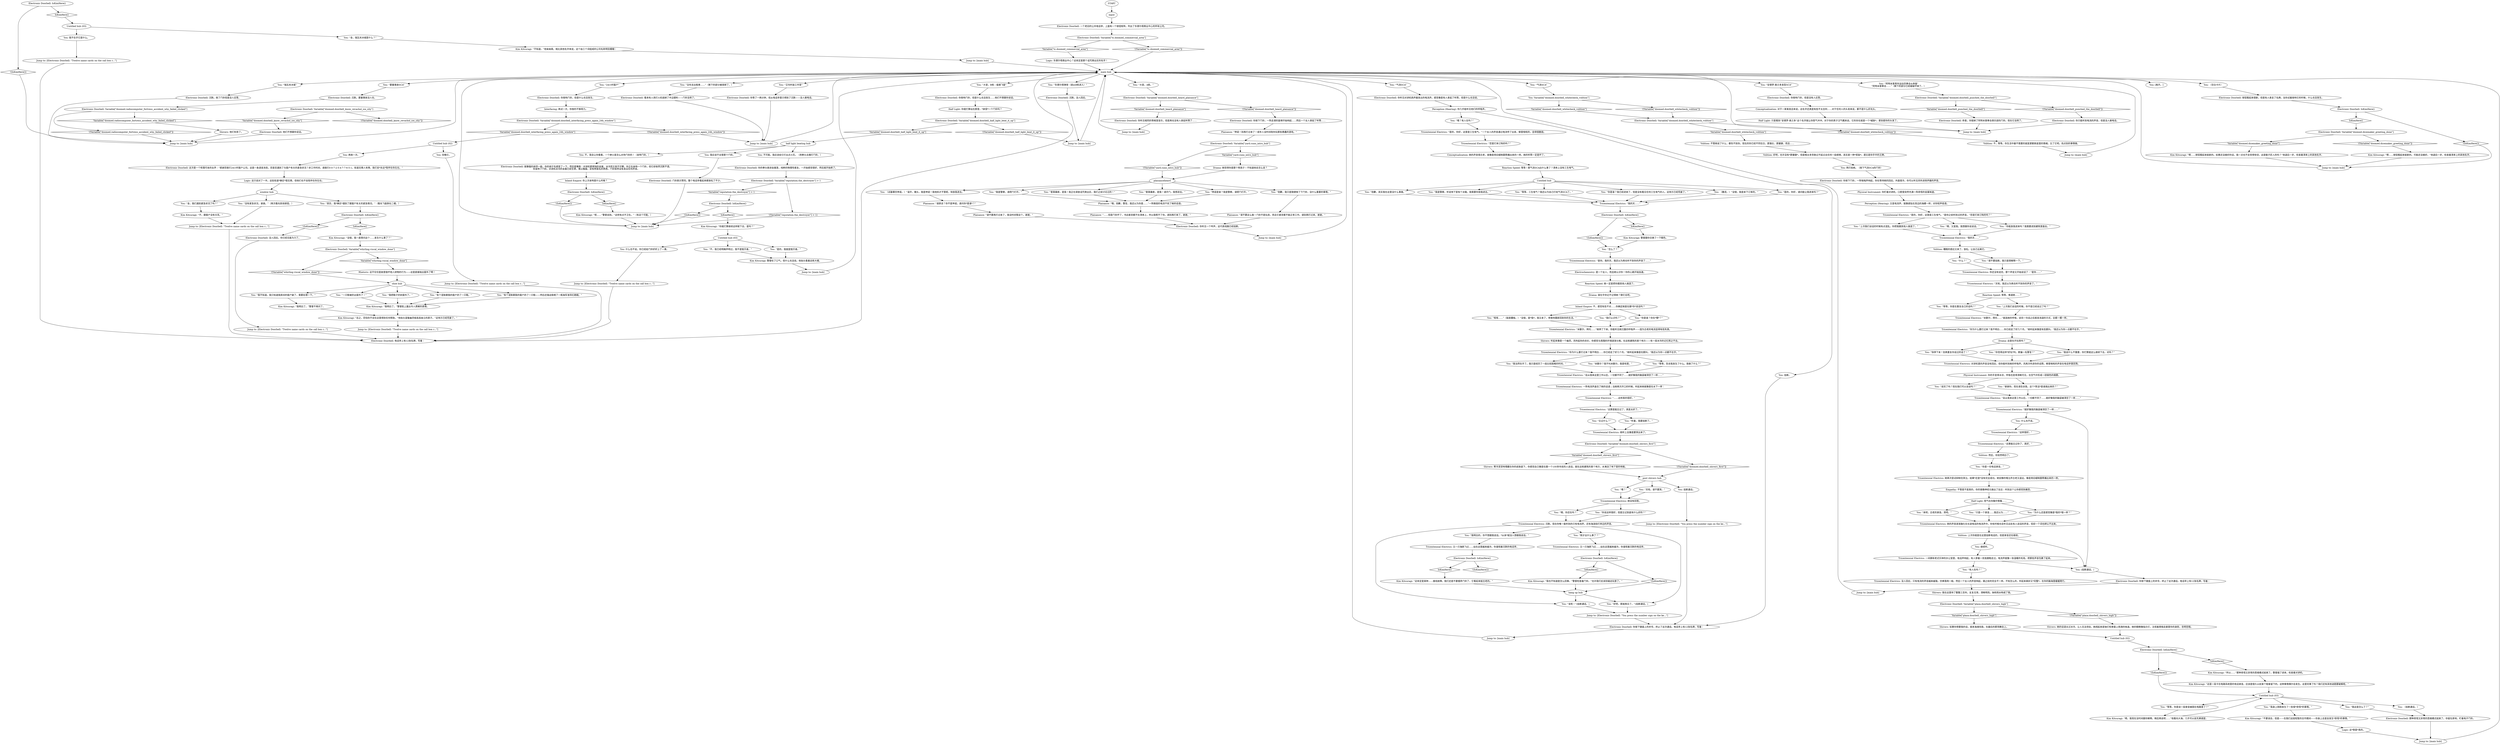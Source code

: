 # DOOMED / ELECTRONIC DOORBELL
# This is a doorbell intercom that lets you call up all the failed businesses in the Doomed Commercial Area.
# ==================================================
digraph G {
	  0 [label="START"];
	  1 [label="input"];
	  2 [label="Kim Kitsuragi: “嗯。我现在没时间跟你解释。稍后再说吧……”他看向大海，几乎可以说充满渴望。"];
	  3 [label="You: “大堂，A栋。”"];
	  4 [label="You: “瑞瓦肖冰城”"];
	  5 [label="Electronic Doorbell: 就像猫的胡须一般，你的胡子先感受了一下，然后是嘴唇：对讲机那锈蚀的金属，冰冷而又高不可攀。你正在亲吻一个门铃，但它却依然沉默不语。\n你亲吻了门铃。对讲机冰冷的金属已经生锈，难以触碰，却有种莫名的熟悉。门铃依然没有发出任何声音。"];
	  6 [label="Plaisance: “……但是门铃坏了，书店甚至都不在清单上，所以我帮不了你。请别再打来了。谢谢。”"];
	  7 [label="Interfacing: 再试一次，你按的不够用力。"];
	  8 [label="You: “不，我已经明确声明过，我不是毁灭者。”"];
	  9 [label="You: “有个混账朝我的窗户扔了一只鞋。”"];
	  10 [label="Kim Kitsuragi: “我也不知道是怎么回事。”警督检查着门铃。“也许我们应该别碰这玩意了。”"];
	  11 [label="Tricentennial Electrics: 对讲机里的声音没有回应，但你能听到她的呼吸声。风再次吹进你的话筒，噼里啪啦的声音在电话亭里回荡。"];
	  12 [label="Tricentennial Electrics: 她再次尝试抑制住哭泣。结果*还是*没有完全成功。她安静的啜泣声古老又遥远，像是用旧蜡制圆筒播出来的一样。"];
	  13 [label="Tricentennial Electrics: “总算能忘记你了，真好。”"];
	  14 [label="You: “我这是怎么了？”"];
	  15 [label="Electronic Doorbell: 你按下门铃，一阵走调的旋律开始响起……然后一个女人拿起了听筒……"];
	  16 [label="Electronic Doorbell: 你按响门铃，但是什么也没发生……他们不想跟你说话。"];
	  17 [label="window hub"];
	  18 [label="You: “金，我们遇到紧急状况了吗？”"];
	  19 [label="Untitled hub (03)"];
	  20 [label="Jump to: [Electronic Doorbell: \"Twelve name cards on the call box r...\"]"];
	  21 [label="Jump to: [Electronic Doorbell: \"Twelve name cards on the call box r...\"]"];
	  22 [label="Electronic Doorbell: Variable[\"doomed.doorbell_heard_plaisance\"]"];
	  23 [label="Variable[\"doomed.doorbell_heard_plaisance\"]", shape=diamond];
	  24 [label="!(Variable[\"doomed.doorbell_heard_plaisance\"])", shape=diamond];
	  25 [label="Electronic Doorbell: 你听见相同的等候室音乐，但是再也没有人拿起听筒了……"];
	  26 [label="Tricentennial Electrics: “您是打来订购的吗？”"];
	  27 [label="You: “忘记什么？”"];
	  28 [label="Tricentennial Electrics: 她没有回答。"];
	  29 [label="Electronic Doorbell: 你按下键盘上的井号，终止了这次通话。电话亭上有12张名牌，写着："];
	  30 [label="You: “我明白的，你不想跟我说话。*从来*就没人想跟我说话。”"];
	  31 [label="hang up hub"];
	  32 [label="You: “上次我们谈话的时候有点混乱。你把我跟其他人搞混了。”"];
	  33 [label="You: “请不要挂断。我只是想解释一下。”"];
	  34 [label="Drama: 这是在开玩笑吗？"];
	  35 [label="Electronic Doorbell: 看来有人用打火机熔掉了半边塑料——门铃没用了。"];
	  36 [label="Jump to: [main hub]"];
	  37 [label="Electronic Doorbell: IsKimHere()"];
	  38 [label="IsKimHere()", shape=diamond];
	  39 [label="!(IsKimHere())", shape=diamond];
	  40 [label="You: 什么也不说。你已经给门铃好好上了一课。"];
	  41 [label="Electronic Doorbell: 没人回应。你已经无能为力了。"];
	  42 [label="Kim Kitsuragi: “我明白了。”警督脸上露出令人费解的表情。"];
	  43 [label="Jump to: [main hub]"];
	  44 [label="Tricentennial Electrics: “是的，你好，这里是三生电气。”一个女人的声音通过电流传了出来，噼里啪啦的，显得很脆弱。"];
	  45 [label="Electronic Doorbell: 你按下门铃，一阵嗡嗡声响起，你在等待她的回应。外面很冷，你可以听见风吹进扬声器的声音。"];
	  46 [label="Plaisance: “请原谅？你不是坤诺。请问你*是谁*？”"];
	  47 [label="Jump to: [Electronic Doorbell: \"Twelve name cards on the call box r...\"]"];
	  48 [label="Jump to: [main hub]"];
	  49 [label="You: “普莱桑斯，是我！请开门，我想进去。”"];
	  50 [label="Electronic Doorbell: Variable[\"doomed.radiocomputer_fortress_accident_why_failed_clicked\"]"];
	  51 [label="Variable[\"doomed.radiocomputer_fortress_accident_why_failed_clicked\"]", shape=diamond];
	  52 [label="!(Variable[\"doomed.radiocomputer_fortress_accident_why_failed_clicked\"])", shape=diamond];
	  53 [label="You: 挂断通话。"];
	  54 [label="post shivers hub"];
	  55 [label="You: 再打给她。（按下气流SCA的门铃）"];
	  56 [label="You: “喂，又是我。我想跟你说说话。”"];
	  57 [label="Physical Instrument: 你的手变得冰凉，呼吸也变得清晰可见，在空气中形成一团银色的烟雾。"];
	  58 [label="You: “来吧，古老的录音。哭吧。”"];
	  59 [label="Tricentennial Electrics: “就好像我的脑袋被清空了一样……”"];
	  60 [label="Volition: 糟糕的感应又来了。放松。让自己远离它。"];
	  61 [label="You: “东德尔塔弹球（请从B栋进入）”"];
	  63 [label="Inland Empire: 你上次亲吻是什么时候？"];
	  64 [label="Rhetoric: 这不仅仅是故意毁坏他人财物的行为——这是直接抛出窗外了啊！"];
	  65 [label="Perception (Hearing): 又是电流声，就像紧贴在耳边的海螺一样，对你轻声低语。"];
	  66 [label="Tricentennial Electrics: “我的天……”"];
	  67 [label="You: “我说什么不重要，你打算就这么继续下去，对吗？”"];
	  68 [label="Tricentennial Electrics: 一间拥有老式乐钟的办公室里，电话声响起，有人穿着一双高跟鞋走过。电流声就像一张温暖的毛毯，把那些声音包裹了起来。"];
	  69 [label="Logic: 东德尔塔商业中心？这肯定是那个诅咒商业区的名字！"];
	  70 [label="Untitled hub (03)"];
	  71 [label="Kim Kitsuragi: “我明白了。”警督不再问了。"];
	  72 [label="You: “艾玛时装工作室”"];
	  73 [label="You: “阿特米普青年运动员拳击&体操”\n“阿特米普拳击……”（剩下的部分已经被破坏掉了。）"];
	  74 [label="Electronic Doorbell: 你等了一两分钟，但从电话亭里只得到了沉默——没人接电话。"];
	  75 [label="Plaisance: “坤诺！别再打过来了！成年人没时间陪你玩那些愚蠢的游戏。”"];
	  76 [label="Jump to: [main hub]"];
	  77 [label="You: 再按一次。"];
	  78 [label="Electronic Doorbell: Variable[\"doomed.doorbell_whitecheck_volition\"]"];
	  79 [label="Variable[\"doomed.doorbell_whitecheck_volition\"]", shape=diamond];
	  80 [label="!(Variable[\"doomed.doorbell_whitecheck_volition\"])", shape=diamond];
	  81 [label="Inland Empire: 不，感觉有些不对……你确定她是在跟*你*说话吗？"];
	  82 [label="Tricentennial Electrics: “你为什么要打过来？我不明白……你已经走了好几个月。”她听起来像是在颤抖。“我还以为你一点都不在乎。”"];
	  83 [label="You: “上次我们谈话的时候，你不是已经说过了吗？”"];
	  84 [label="Electronic Doorbell: Variable[\"plaza.doorbell_shivers_high\"]"];
	  85 [label="Variable[\"plaza.doorbell_shivers_high\"]", shape=diamond];
	  86 [label="!(Variable[\"plaza.doorbell_shivers_high\"])", shape=diamond];
	  87 [label="Electronic Doorbell: Variable[\"whirling.viscal_window_done\"]"];
	  88 [label="Variable[\"whirling.viscal_window_done\"]", shape=diamond];
	  89 [label="!(Variable[\"whirling.viscal_window_done\"])", shape=diamond];
	  90 [label="You: “我不知道。我只知道我房间的窗户破了，需要处理一下。”"];
	  91 [label="You: “气流SCA”"];
	  92 [label="You: “其实，我*确实*遇到了跟窗户有关的紧急情况。”（看向飞旋旅社二楼。）"];
	  93 [label="You: “有个混账朝我的窗户扔了一只鞋——然后还强迫我喝了一瓶海军准将红朗姆。”"];
	  94 [label="Jump to: [Electronic Doorbell: \"Twelve name cards on the call box r...\"]"];
	  95 [label="You: “喂？有人在吗？”"];
	  96 [label="You: “喂？”"];
	  97 [label="You: “天啦，请不要哭。”"];
	  98 [label="Kim Kitsuragi: 警督跟你交换了一下眼色。"];
	  99 [label="Tricentennial Electrics: 一阵电流声盖住了她的话语；当她再次开口的时候，听起来她就像是在水下一样："];
	  100 [label="You: “刚才出什么事了？”"];
	  101 [label="Tricentennial Electrics: 又一只海鸥飞过……站在这里越来越冷，你凝视着沉默的电话亭。"];
	  102 [label="Electronic Doorbell: 你只能听到电流的声音，但是没人接电话。"];
	  103 [label="Plaisance: “请不要再打过来了，我没时间管这个。谢谢。”"];
	  104 [label="You: “你是一份电话录音。”"];
	  105 [label="Kim Kitsuragi: “这肯定是某种……接线故障。我们还是不要摆弄门铃了，它看起来挺古老的。”"];
	  106 [label="Shivers: 如果你想要我的话，就来海滩找我，在最后的那场舞会上。"];
	  107 [label="Electronic Doorbell: Variable[\"yard.cuno_intro_hub\"]"];
	  108 [label="Variable[\"yard.cuno_intro_hub\"]", shape=diamond];
	  109 [label="!(Variable[\"yard.cuno_intro_hub\"])", shape=diamond];
	  110 [label="You: （试着模仿坤诺。）“滚开，猪头，我是坤诺！我他妈才不管呢，快放我进去。”"];
	  111 [label="You: 忽略它。"];
	  112 [label="You: “是的，你好，请问能让我进来吗？”"];
	  113 [label="You: “抱歉，其实我在这里没什么事做。”"];
	  114 [label="You: “我们认识吗？”"];
	  115 [label="Shivers: 寒冷深深地埋藏在你的皮肤底下，你感觉自己像是在跟一个100多年前的人说话。就在这栋建筑的某个地方，水淹没了地下室的地板。"];
	  116 [label="Tricentennial Electrics: 沉默。现在你唯一能听到的只有电流声，还有海浪拍打岸边的声音。"];
	  117 [label="Jump to: [main hub]"];
	  118 [label="Jump to: [main hub]"];
	  119 [label="You: 什么也不说。"];
	  120 [label="Jump to: [main hub]"];
	  121 [label="Jump to: [main hub]"];
	  122 [label="Kim Kitsuragi: “不，跟窗户没有关系。”"];
	  123 [label="You: 我不在乎它是什么。"];
	  124 [label="shoe hub"];
	  125 [label="Electronic Doorbell: IsKimHere()"];
	  126 [label="IsKimHere()", shape=diamond];
	  127 [label="!(IsKimHere())", shape=diamond];
	  128 [label="Electrochemistry: 是一个女人，而且她认识你！你的心跳开始加速。"];
	  129 [label="You: “等等，告诉我发生了什么。我做了什么？”"];
	  130 [label="Tricentennial Electrics: “自从我来这里工作以后，一切都不同了……就好像我的脑袋被清空了一样……”"];
	  131 [label="You: “法布龙出租車……”（剩下的部分被烧掉了。）"];
	  132 [label="Jump to: [main hub]"];
	  133 [label="Electronic Doorbell: 沉默。按了门铃但是没人应答。"];
	  134 [label="You: “坤诺是谁？我是警察，请把门打开。”"];
	  135 [label="Electronic Doorbell: Variable[\"doomed.doorbell_interfacing_press_again_24h_window\"]"];
	  136 [label="Variable[\"doomed.doorbell_interfacing_press_again_24h_window\"]", shape=diamond];
	  137 [label="!(Variable[\"doomed.doorbell_interfacing_press_again_24h_window\"])", shape=diamond];
	  138 [label="Perception (Hearing): 你几乎能听见他们的呼吸声。"];
	  139 [label="Reaction Speed: 她一定是把你跟其他人搞混了。"];
	  140 [label="You: “我当然在乎了。我只是经历了一段比较困难的时间。”"];
	  141 [label="Tricentennial Electrics: “天啦，我还以为再也听不到你的声音了。”"];
	  142 [label="Untitled hub (02)"];
	  143 [label="You: “我身上刚刚发生了一些很*奇怪*的事情。”"];
	  144 [label="You: “大堂，B栋：褴褛飞旋”"];
	  145 [label="You: （空白卡片）"];
	  146 [label="Electronic Doorbell: 门铃表示赞同。整个电话亭看起来都放松了不少。"];
	  147 [label="You: “我是警察，请把门打开。”"];
	  148 [label="Kim Kitsuragi: “不知道，”他耸耸肩。相比其他名字来说，这个由三个词组成的公司名称特别模糊："];
	  149 [label="Untitled hub (02)"];
	  150 [label="Conceptualization: 她的声音很古老，就像是用旧蜡制圆筒播出来的一样。她的听筒一定是坏了。"];
	  151 [label="Electronic Doorbell: Variable[\"reputation.the_destroyer\"] > 1"];
	  152 [label="Variable[\"reputation.the_destroyer\"] > 1", shape=diamond];
	  153 [label="!(Variable[\"reputation.the_destroyer\"] > 1)", shape=diamond];
	  154 [label="Untitled hub (03)"];
	  155 [label="You: “你是谁？你在*哪*？”"];
	  156 [label="You: “咳咳……”（挺直腰板。）“没错，是*我*。我又来了，卑微地重新回到你的生活。”"];
	  157 [label="You: “米歇尔？我不叫米歇尔。我是哈里。”"];
	  158 [label="Electronic Doorbell: IsKimHere()"];
	  159 [label="IsKimHere()", shape=diamond];
	  160 [label="!(IsKimHere())", shape=diamond];
	  161 [label="Tricentennial Electrics: 你还没有说完，那个声音又开始说话了：“是你……”"];
	  162 [label="Tricentennial Electrics: “你为什么要打过来？我不明白……你已经走了好几个月。”她听起来像是有些颤抖。“我还以为你一点都不在乎。”"];
	  163 [label="You: “快停下来！别再重复你说过的话了！”"];
	  164 [label="You: “说完了吗？现在我们可以谈谈吗？”"];
	  165 [label="Tricentennial Electrics: “总算是能忘记了，真是太好了。”"];
	  166 [label="Kim Kitsuragi: “所以……”那种奇怪又异常的思维模式结束了。警督插了进来，检查着对讲机。"];
	  167 [label="Electronic Doorbell: 沉默。没人回应。"];
	  168 [label="plaisanceheard"];
	  169 [label="Plaisance: “请不要这么做！门铃不是玩具，而且它甚至都不能正常工作。请别再打过来，谢谢。”"];
	  170 [label="Jump to: [main hub]"];
	  171 [label="You: “没有紧急状况，谢谢。”（再次看向其他按钮。）"];
	  172 [label="Tricentennial Electrics: “是你。我的天，我还以为再也听不到你的声音了……”"];
	  173 [label="Drama: 谁在乎你记不记得她？随它去吧。"];
	  174 [label="Volition: 好吧，也许没有*更健康*，但是喝太多导致记不起过去任何一段感情，其实是一种*奖励*。遗忘是你手中的王牌。"];
	  175 [label="Half Light: 怒气在你胸中聚集……"];
	  176 [label="You: 继续听。"];
	  177 [label="You: “有人在吗？”"];
	  178 [label="Electronic Doorbell: Variable[\"tc.doomed_commercial_area\"]"];
	  179 [label="Variable[\"tc.doomed_commercial_area\"]", shape=diamond];
	  180 [label="!(Variable[\"tc.doomed_commercial_area\"])", shape=diamond];
	  181 [label="Electronic Doorbell: IsKimHere()"];
	  182 [label="IsKimHere()", shape=diamond];
	  183 [label="!(IsKimHere())", shape=diamond];
	  184 [label="Shivers: 我在这里待了整整三百年。反复无常，清晰明亮。钠和雨水构成了我。"];
	  185 [label="Shivers: 她的话语太过冰冷，让人无法领会。她闻起来是钠灯和車窗上雨滴的味道。她的眼睛像指示灯，注视着黑暗走廊里你的身影，忽明忽暗。"];
	  186 [label="Kim Kitsuragi: “不要误会，但是——在我们这段短暂的合作期间——你身上总是会发生*奇怪*的事情。”"];
	  187 [label="Logic: 这*倒是*真的。"];
	  188 [label="You: “只是一个录音……我还以为……”"];
	  189 [label="Jump to: [main hub]"];
	  190 [label="Electronic Doorbell: 恭喜，你毁掉了阿特米普拳击俱乐部的门铃。现在它没用了。"];
	  191 [label="Electronic Doorbell: 你听见一个哔声，这代表线路已经挂断。"];
	  192 [label="Kim Kitsuragi: “嗯……按钮看起来挺新的。可能还没接好。”他退后一步，检查着清单上的其他名字。"];
	  193 [label="Electronic Doorbell: 这次是一个和蔼可亲的女声：“感谢您拨打24小时窗户公司。这是一条语音消息。您是否遇到了与窗户有关的紧急状况？非工作时间，请拨打0-0-7-2-5-4-7-7-6-5-1。街道无情人有情，我们会*永远*陪伴在你左右。”"];
	  194 [label="Untitled hub"];
	  195 [label="You: “我是警察，听说地下室有个冰箱，我需要你放我进去。”"];
	  196 [label="Tricentennial Electrics: “……这样真的很好。”"];
	  197 [label="You: “什么？”"];
	  198 [label="Electronic Doorbell: IsKimHere()"];
	  199 [label="IsKimHere()", shape=diamond];
	  200 [label="!(IsKimHere())", shape=diamond];
	  201 [label="Reaction Speed: 等等，难道她……？"];
	  202 [label="Jump to: [main hub]"];
	  203 [label="Electronic Doorbell: Variable[\"doomed.doorbell_half_light_beat_it_up\"]"];
	  204 [label="Variable[\"doomed.doorbell_half_light_beat_it_up\"]", shape=diamond];
	  205 [label="!(Variable[\"doomed.doorbell_half_light_beat_it_up\"])", shape=diamond];
	  206 [label="half light beating hub"];
	  207 [label="Electronic Doorbell: Variable[\"doomed.doorbell_punched_the_doorbell\"]"];
	  208 [label="Variable[\"doomed.doorbell_punched_the_doorbell\"]", shape=diamond];
	  209 [label="!(Variable[\"doomed.doorbell_punched_the_doorbell\"])", shape=diamond];
	  210 [label="Electronic Doorbell: IsKimHere()"];
	  211 [label="IsKimHere()", shape=diamond];
	  212 [label="!(IsKimHere())", shape=diamond];
	  213 [label="Half Light: 只是看到“安德罗·奥兰多”这个名字就让你怒气冲冲。对于你的男子汉气概来说，它的存在就是一个*威胁*，更别提你的头发了。"];
	  214 [label="Reaction Speed: 等等！那气流SCA出什么事了？清单上没有三生电气。"];
	  215 [label="You: “一只鞋被扔出窗外了！”"];
	  216 [label="You: “听着，我要挂断了。”"];
	  217 [label="Electronic Doorbell: Variable[\"doomed.doorbell_shivers_first\"]"];
	  218 [label="Variable[\"doomed.doorbell_shivers_first\"]", shape=diamond];
	  219 [label="!(Variable[\"doomed.doorbell_shivers_first\"])", shape=diamond];
	  220 [label="Tricentennial Electrics: “是的，你好，这里是三生电气。”是你之前听到过的声音。“您是打来订购的吗？”"];
	  221 [label="Physical Instrument: 你盯着对讲机，口腔里突然充满一阵奇怪的金属味道。"];
	  222 [label="You: (挂断通话。)"];
	  223 [label="Volition: 上次你就是在这里挂断电话的，但是录音还在继续。"];
	  224 [label="Tricentennial Electrics: 没人回应，只有电流的声音越来越强，仿佛落雨一般。然后一个女人的声音响起，跟之前的完全不一样。不知怎么的，听起来美妙又*完整*。在你的脑海里缓缓爬行。"];
	  225 [label="You: [离开。]"];
	  226 [label="Electronic Doorbell: 你按响门铃，但是什么也没发生。"];
	  227 [label="You: “安德罗·奥兰多发型SCA”"];
	  228 [label="Electronic Doorbell: 你的拳头砸进金属里，纯粹的物理性报复。一开始感觉很好，然后就开始疼了。"];
	  229 [label="Kim Kitsuragi: “你就打算继续这样砸下去，是吗？”"];
	  230 [label="Jump to: [Electronic Doorbell: \"Twelve name cards on the call box r...\"]"];
	  231 [label="Shivers: 他们失败了。"];
	  232 [label="You: “是的，我就是毁灭者。”"];
	  233 [label="You: “等等，三生电气？我还以为自己打给气流SCA了。”"];
	  234 [label="You: “气流SCA”"];
	  235 [label="You: Variable[\"doomed.doorbell_whitecheck_volition\"]"];
	  236 [label="Variable[\"doomed.doorbell_whitecheck_volition\"]", shape=diamond];
	  237 [label="!(Variable[\"doomed.doorbell_whitecheck_volition\"])", shape=diamond];
	  238 [label="Shivers: 听起来像是一个幽灵。风吹起你的衣衫，你感觉与周围的环境逐渐分离。在这栋建筑的某个地方——有一段冰冷的记忆挥之不去。"];
	  239 [label="Tricentennial Electrics: 她听上去像是要哭出来了。"];
	  240 [label="You: “好吧，那就再见了。”(挂断通话。)"];
	  241 [label="Jump to: [Electronic Doorbell: \"You press the number sign on the ke...\"]"];
	  242 [label="You: “谢谢你。现在请告诉我，这个*笑话*是谁搞出来的？”"];
	  243 [label="Tricentennial Electrics: 她的声音逐渐融化在长途电话的电流声中。你有时候也会听见远处有人说话的声音，但却一个词也辨认不出来。"];
	  244 [label="Tricentennial Electrics: “这样很好。”"];
	  245 [label="Tricentennial Electrics: 又一只海鸥飞过……站在这里越来越冷，你凝视着沉默的电话亭。"];
	  246 [label="You: （挂断通话。）"];
	  247 [label="Kim Kitsuragi: “嗯……按钮看起来挺新的。如果还没接好的话，我一点也不会觉得惊讶。这是骰子匠人的吗？”他退后一步，检查着清单上的其他名字。"];
	  248 [label="Volition: 然后，你突然明白了。"];
	  249 [label="Electronic Doorbell: 一个老旧的公共电话亭，上面有一个按钮矩阵，列出了东德尔塔商业中心的所有公司。"];
	  250 [label="You: “24小时窗户”"];
	  251 [label="Electronic Doorbell: 按钮看起来很新，但是有人拿走了名牌。当你试着按响它的时候，什么也没发生。"];
	  252 [label="Electronic Doorbell: 你按响门铃，但是没有人应答。"];
	  253 [label="Jump to: [main hub]"];
	  254 [label="Conceptualization: 对于一家美发店来说，这名字还真是有些不太吉利……对于任何人的头发来说，都不是什么好兆头。"];
	  255 [label="Kim Kitsuragi: “总之，恐怕你不会在这里得到任何帮助。”他抬头望着幽灵般高高耸立的房子。“这地方已经荒废了。”"];
	  256 [label="Jump to: [Electronic Doorbell: \"Twelve name cards on the call box r...\"]"];
	  257 [label="Electronic Doorbell: 他们不想跟你说话。"];
	  258 [label="Electronic Doorbell: 你听见对讲机扬声器发出的电流声。感觉像是有人拿起了听筒，但是什么也没说。"];
	  259 [label="You: “你是谁？我已经进来了，但是没有看见任何三生电气的人。这地方已经荒废了。”"];
	  260 [label="Tricentennial Electrics: “米歇尔，拜托……”她停了下来，你能听见她沉重的呼吸声——因为古老的电流显得有些失真。"];
	  261 [label="You: “你说这样很好，但是忘记到底有什么好的？”"];
	  262 [label="You: “该死！”(挂断通话。)"];
	  263 [label="Empathy: 不管是不是真的，你的镜像神经元做出了反应：听到这个让你感觉到痛苦。"];
	  264 [label="Kim Kitsuragi: “这是一段卡在电路系统里的电话录音。应该是很久以前某个租客留下的。这种事情偶尔会发生。这里完事了吗？我们还有其他谜题要破解呢。”"];
	  265 [label="You: “等等，你是说一段录音被困在电路里了？”"];
	  266 [label="main hub"];
	  267 [label="You: 不，我会让你看看，一个绅士是怎么对待门铃的！（亲吻门铃。）"];
	  268 [label="Kim Kitsuragi: “呃……”警督说到。“这样有点不卫生。”（有这个可能。）"];
	  269 [label="Kim Kitsuragi: 警督叹了口气，但什么也没说。他抬头看着这栋大楼。"];
	  270 [label="Jump to: [main hub]"];
	  271 [label="You: “我把鞋子扔到窗外了。”"];
	  272 [label="Electronic Doorbell: Variable[\"doomed.doorbell_know_revachol_ice_city\"]"];
	  273 [label="Variable[\"doomed.doorbell_know_revachol_ice_city\"]", shape=diamond];
	  274 [label="!(Variable[\"doomed.doorbell_know_revachol_ice_city\"])", shape=diamond];
	  275 [label="You: “抱歉，我只是随便按了下门铃，没什么重要的事情。”"];
	  276 [label="Electronic Doorbell: 那种奇怪又异常的思维模式结束了。你留在原地，盯着电子门铃。"];
	  277 [label="Electronic Doorbell: Variable[\"doomed.dicemaker_greeting_done\"]"];
	  278 [label="Variable[\"doomed.dicemaker_greeting_done\"]", shape=diamond];
	  279 [label="!(Variable[\"doomed.dicemaker_greeting_done\"])", shape=diamond];
	  280 [label="You: “要塞事故SCA”"];
	  281 [label="Electronic Doorbell: 沉默。要塞事故没人在。"];
	  282 [label="Drama: 她觉得你是那个熊孩子！不知道他会怎么说？"];
	  283 [label="You: 不可能。我应该给它打出点火花。（用拳头去捶打门铃。）"];
	  284 [label="You: 我应该不去管那个门铃。"];
	  285 [label="Electronic Doorbell: IsKimHere()"];
	  286 [label="IsKimHere()", shape=diamond];
	  287 [label="!(IsKimHere())", shape=diamond];
	  288 [label="Electronic Doorbell: IsKimHere()"];
	  289 [label="IsKimHere()", shape=diamond];
	  290 [label="!(IsKimHere())", shape=diamond];
	  291 [label="Plaisance: “哦，抱歉，警官，我还以为你是……”一阵微弱的电流干扰了她的话语。"];
	  292 [label="Electronic Doorbell: 电话亭上有12张名牌，写着："];
	  293 [label="You: “金，瑞瓦肖冰城是什么？”"];
	  294 [label="Logic: 这只说对了一半。这些街道*确实*很无情，但他们也不会陪伴在你左右。"];
	  295 [label="Volition: 不，等等。你生活中最不需要的就是更歇斯底里的情绪。忘了它吧。找点别的事情做。"];
	  296 [label="You: （撒谎。）“没错，我是来下订单的。”"];
	  297 [label="Tricentennial Electrics: “自从我来这里工作以后，一切都不同了……就好像我的脑袋被清空了一样……”"];
	  298 [label="Jump to: [Electronic Doorbell: \"You press the number sign on the ke...\"]"];
	  299 [label="You: “等等，你是在重复自己的话吗？”"];
	  300 [label="You: “你觉得这样*好玩*吗，欺骗一名警官？”"];
	  301 [label="You: “为什么还是感觉像是*我的*错一样？”"];
	  302 [label="Half Light: 你就打算站在那里，*承受*一个门铃吗？"];
	  303 [label="Kim Kitsuragi: “没错，我一直想问这个……发生什么事了？”"];
	  304 [label="You: 挂断。"];
	  305 [label="Tricentennial Electrics: “我的天……”"];
	  306 [label="You: “怎么了？”"];
	  307 [label="You: “喂，你还在吗？”"];
	  308 [label="You: “普莱桑斯，是我！我正在调查诅咒商业区，我们之前讨论过的！”"];
	  309 [label="Electronic Doorbell: IsKimHere()"];
	  310 [label="IsKimHere()", shape=diamond];
	  311 [label="!(IsKimHere())", shape=diamond];
	  312 [label="Volition: 不管她说了什么，都伤不到你。现在的你已经不同往日。更强壮，更健康，而且……"];
	  313 [label="You: “你能放我进来吗？我需要进到建筑里面去。”"];
	  314 [label="Tricentennial Electrics: “米歇尔，拜托……”就连她的呼吸，说完一句话之后尾音消退的方式，全都一模一样。"];
	  315 [label="Electronic Doorbell: 你按下键盘上的井号，终止了这次通话。电话亭上有12张名牌，写着："];
	  0 -> 1
	  1 -> 249
	  2 -> 70
	  3 -> 22
	  4 -> 133
	  5 -> 63
	  6 -> 191
	  7 -> 135
	  8 -> 269
	  9 -> 42
	  10 -> 31
	  11 -> 57
	  12 -> 263
	  13 -> 248
	  14 -> 276
	  15 -> 75
	  16 -> 302
	  17 -> 18
	  17 -> 171
	  17 -> 92
	  18 -> 122
	  19 -> 123
	  19 -> 293
	  20 -> 292
	  21 -> 292
	  22 -> 24
	  22 -> 23
	  23 -> 25
	  24 -> 15
	  25 -> 43
	  26 -> 150
	  27 -> 239
	  28 -> 307
	  28 -> 261
	  29 -> 117
	  30 -> 245
	  31 -> 240
	  31 -> 262
	  32 -> 66
	  33 -> 161
	  34 -> 67
	  34 -> 163
	  34 -> 300
	  35 -> 132
	  36 -> 266
	  37 -> 38
	  37 -> 39
	  38 -> 277
	  39 -> 253
	  40 -> 256
	  41 -> 94
	  42 -> 255
	  43 -> 266
	  44 -> 26
	  45 -> 221
	  46 -> 103
	  47 -> 292
	  48 -> 266
	  49 -> 291
	  50 -> 51
	  50 -> 52
	  51 -> 231
	  52 -> 36
	  53 -> 241
	  54 -> 96
	  54 -> 97
	  54 -> 53
	  55 -> 45
	  56 -> 66
	  57 -> 242
	  57 -> 164
	  58 -> 243
	  59 -> 222
	  59 -> 119
	  60 -> 33
	  60 -> 197
	  61 -> 167
	  63 -> 285
	  64 -> 124
	  65 -> 220
	  66 -> 60
	  67 -> 11
	  68 -> 177
	  68 -> 222
	  69 -> 266
	  70 -> 265
	  70 -> 246
	  70 -> 14
	  70 -> 143
	  71 -> 255
	  72 -> 74
	  73 -> 207
	  74 -> 132
	  75 -> 107
	  76 -> 266
	  77 -> 193
	  78 -> 80
	  78 -> 79
	  79 -> 312
	  80 -> 295
	  81 -> 114
	  81 -> 155
	  81 -> 156
	  82 -> 129
	  82 -> 140
	  82 -> 157
	  83 -> 314
	  84 -> 85
	  84 -> 86
	  85 -> 106
	  86 -> 185
	  87 -> 88
	  87 -> 89
	  88 -> 64
	  89 -> 124
	  90 -> 71
	  91 -> 258
	  92 -> 125
	  93 -> 42
	  94 -> 292
	  95 -> 44
	  96 -> 28
	  97 -> 28
	  98 -> 306
	  99 -> 196
	  100 -> 101
	  101 -> 309
	  102 -> 202
	  103 -> 191
	  104 -> 12
	  105 -> 31
	  106 -> 142
	  107 -> 108
	  107 -> 109
	  108 -> 282
	  109 -> 168
	  110 -> 46
	  111 -> 230
	  112 -> 305
	  113 -> 305
	  114 -> 260
	  115 -> 54
	  116 -> 240
	  116 -> 100
	  116 -> 30
	  116 -> 262
	  117 -> 266
	  118 -> 266
	  119 -> 244
	  120 -> 266
	  121 -> 266
	  122 -> 47
	  123 -> 20
	  124 -> 9
	  124 -> 271
	  124 -> 215
	  124 -> 90
	  124 -> 93
	  125 -> 126
	  125 -> 127
	  126 -> 303
	  127 -> 41
	  128 -> 139
	  129 -> 297
	  130 -> 59
	  131 -> 35
	  132 -> 266
	  133 -> 36
	  134 -> 291
	  135 -> 136
	  135 -> 137
	  136 -> 149
	  137 -> 132
	  138 -> 304
	  138 -> 95
	  139 -> 173
	  140 -> 297
	  141 -> 201
	  142 -> 198
	  143 -> 186
	  144 -> 16
	  145 -> 251
	  146 -> 121
	  147 -> 291
	  148 -> 76
	  149 -> 77
	  149 -> 111
	  150 -> 214
	  151 -> 152
	  151 -> 153
	  152 -> 288
	  153 -> 121
	  154 -> 232
	  154 -> 8
	  154 -> 40
	  155 -> 260
	  156 -> 260
	  157 -> 297
	  158 -> 160
	  158 -> 159
	  159 -> 98
	  160 -> 306
	  161 -> 141
	  162 -> 34
	  163 -> 11
	  164 -> 130
	  165 -> 216
	  165 -> 27
	  166 -> 264
	  167 -> 189
	  168 -> 134
	  168 -> 110
	  168 -> 49
	  168 -> 147
	  168 -> 308
	  168 -> 275
	  169 -> 191
	  170 -> 266
	  171 -> 47
	  172 -> 128
	  173 -> 81
	  174 -> 55
	  175 -> 58
	  175 -> 188
	  175 -> 301
	  176 -> 68
	  177 -> 224
	  178 -> 179
	  178 -> 180
	  179 -> 69
	  180 -> 266
	  181 -> 182
	  181 -> 183
	  182 -> 105
	  184 -> 84
	  185 -> 142
	  186 -> 187
	  187 -> 120
	  188 -> 243
	  189 -> 266
	  190 -> 202
	  191 -> 170
	  192 -> 253
	  193 -> 294
	  194 -> 195
	  194 -> 259
	  194 -> 296
	  194 -> 233
	  194 -> 112
	  194 -> 113
	  195 -> 305
	  196 -> 165
	  197 -> 161
	  198 -> 200
	  198 -> 199
	  199 -> 166
	  200 -> 70
	  201 -> 83
	  201 -> 299
	  202 -> 266
	  203 -> 204
	  203 -> 205
	  204 -> 206
	  205 -> 189
	  206 -> 267
	  206 -> 283
	  206 -> 284
	  207 -> 208
	  207 -> 209
	  208 -> 190
	  209 -> 102
	  210 -> 211
	  210 -> 212
	  211 -> 19
	  212 -> 36
	  213 -> 202
	  214 -> 194
	  215 -> 42
	  216 -> 239
	  217 -> 218
	  217 -> 219
	  218 -> 115
	  219 -> 54
	  220 -> 56
	  220 -> 313
	  220 -> 32
	  221 -> 65
	  222 -> 315
	  223 -> 176
	  223 -> 222
	  224 -> 184
	  226 -> 7
	  227 -> 252
	  228 -> 151
	  229 -> 154
	  230 -> 292
	  231 -> 36
	  232 -> 269
	  233 -> 305
	  234 -> 235
	  235 -> 236
	  235 -> 237
	  236 -> 78
	  237 -> 78
	  238 -> 82
	  239 -> 217
	  240 -> 298
	  241 -> 29
	  242 -> 130
	  243 -> 223
	  244 -> 13
	  245 -> 181
	  246 -> 276
	  247 -> 253
	  248 -> 104
	  249 -> 178
	  250 -> 226
	  251 -> 37
	  252 -> 254
	  253 -> 266
	  254 -> 213
	  255 -> 21
	  256 -> 292
	  257 -> 36
	  258 -> 138
	  259 -> 305
	  260 -> 238
	  261 -> 116
	  262 -> 298
	  263 -> 175
	  264 -> 70
	  265 -> 2
	  266 -> 225
	  266 -> 3
	  266 -> 227
	  266 -> 131
	  266 -> 4
	  266 -> 72
	  266 -> 73
	  266 -> 234
	  266 -> 144
	  266 -> 145
	  266 -> 280
	  266 -> 250
	  266 -> 91
	  266 -> 61
	  267 -> 5
	  268 -> 121
	  269 -> 48
	  270 -> 266
	  271 -> 42
	  272 -> 273
	  272 -> 274
	  273 -> 257
	  275 -> 169
	  276 -> 120
	  277 -> 278
	  277 -> 279
	  278 -> 247
	  279 -> 192
	  280 -> 281
	  281 -> 50
	  282 -> 168
	  283 -> 228
	  284 -> 146
	  285 -> 286
	  285 -> 287
	  286 -> 268
	  287 -> 121
	  288 -> 289
	  288 -> 290
	  289 -> 229
	  290 -> 121
	  291 -> 6
	  292 -> 266
	  293 -> 148
	  294 -> 17
	  295 -> 270
	  296 -> 305
	  297 -> 99
	  298 -> 29
	  299 -> 314
	  300 -> 11
	  301 -> 243
	  302 -> 203
	  303 -> 87
	  304 -> 29
	  305 -> 158
	  306 -> 172
	  307 -> 116
	  308 -> 291
	  309 -> 310
	  309 -> 311
	  310 -> 10
	  311 -> 31
	  312 -> 174
	  313 -> 66
	  314 -> 162
	  315 -> 118
}

